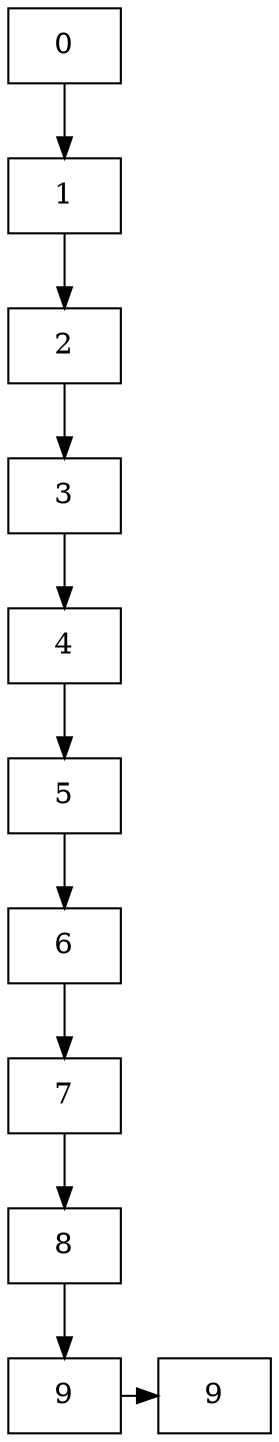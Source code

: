 digraph G {
node[shape=elipse]
nodo0 [label="0",group=1]
nodo1 [label="1",group=1]
nodo0->nodo1
nodo2 [label="2",group=1]
nodo1->nodo2
nodo3 [label="3",group=1]
nodo2->nodo3
nodo4 [label="4",group=1]
nodo3->nodo4
nodo5 [label="5",group=1]
nodo4->nodo5
nodo6 [label="6",group=1]
nodo5->nodo6
nodo7 [label="7",group=1]
nodo6->nodo7
nodo8 [label="8",group=1]
nodo7->nodo8
nodo9 [label="9",group=1]
nodo_92 [label="9",group=2]
nodo9->nodo_92
{rank=same;nodo9;nodo_92;}
nodo8->nodo9
}